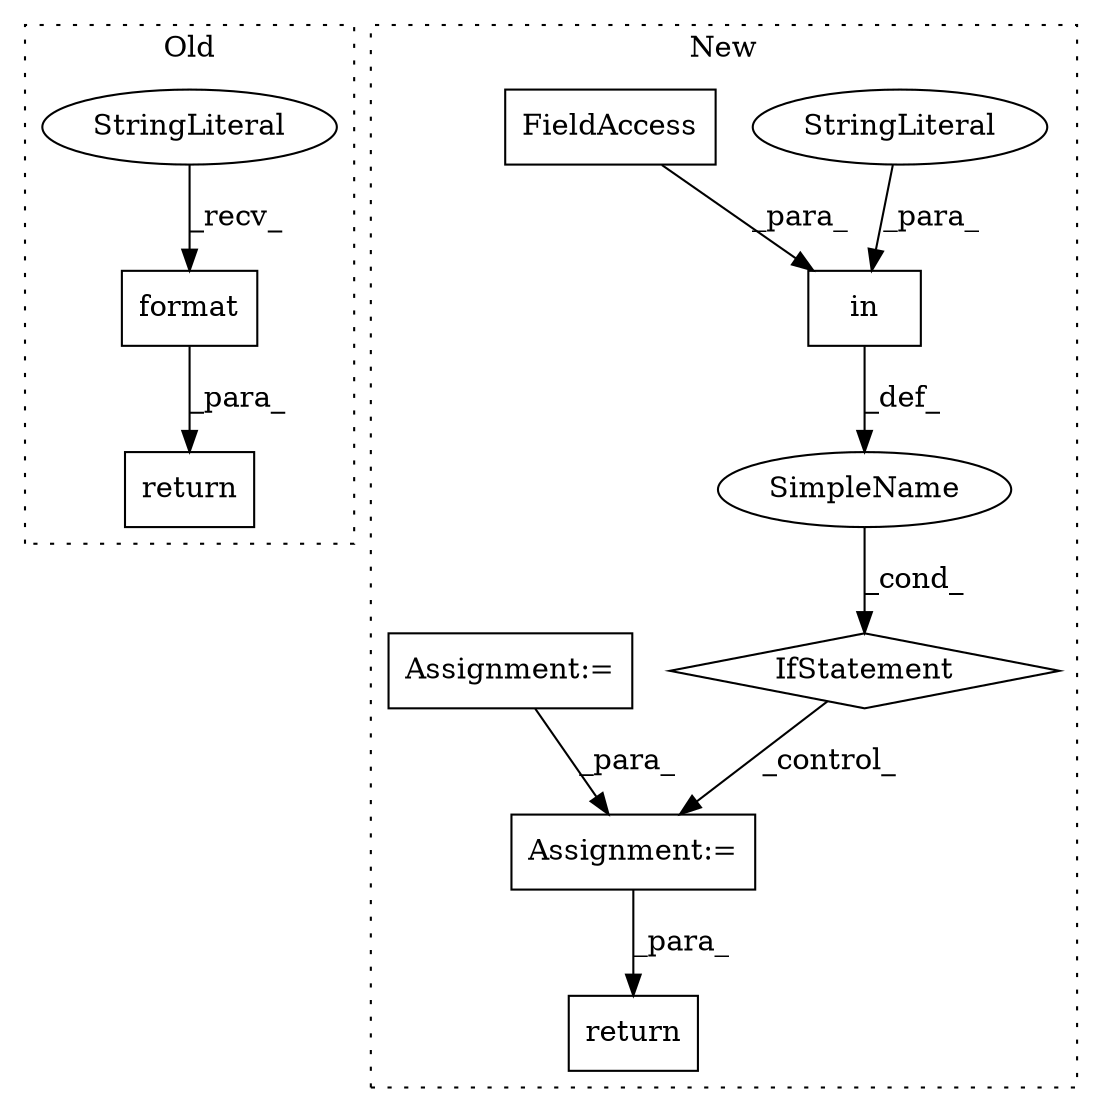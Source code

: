 digraph G {
subgraph cluster0 {
1 [label="format" a="32" s="3534,3584" l="7,1" shape="box"];
3 [label="StringLiteral" a="45" s="3489" l="44" shape="ellipse"];
9 [label="return" a="41" s="3482" l="7" shape="box"];
label = "Old";
style="dotted";
}
subgraph cluster1 {
2 [label="in" a="105" s="4419" l="23" shape="box"];
4 [label="IfStatement" a="25" s="4411,4442" l="8,2" shape="diamond"];
5 [label="Assignment:=" a="7" s="4458" l="2" shape="box"];
6 [label="SimpleName" a="42" s="" l="" shape="ellipse"];
7 [label="StringLiteral" a="45" s="4419" l="8" shape="ellipse"];
8 [label="FieldAccess" a="22" s="4431" l="11" shape="box"];
10 [label="Assignment:=" a="7" s="4372" l="1" shape="box"];
11 [label="return" a="41" s="4513" l="7" shape="box"];
label = "New";
style="dotted";
}
1 -> 9 [label="_para_"];
2 -> 6 [label="_def_"];
3 -> 1 [label="_recv_"];
4 -> 5 [label="_control_"];
5 -> 11 [label="_para_"];
6 -> 4 [label="_cond_"];
7 -> 2 [label="_para_"];
8 -> 2 [label="_para_"];
10 -> 5 [label="_para_"];
}